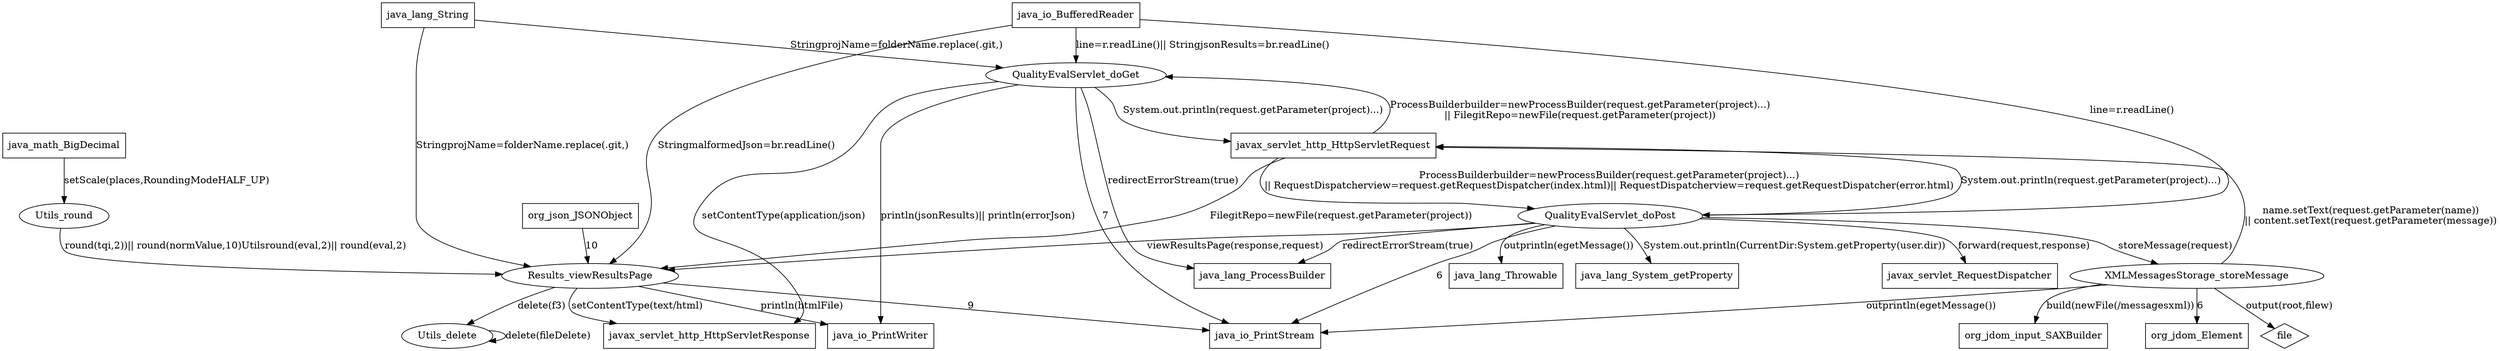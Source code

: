 digraph G{
    Utils_delete -> Utils_delete [label="delete(fileDelete)"];
    javax_servlet_http_HttpServletRequest -> QualityEvalServlet_doGet [label="ProcessBuilderbuilder=newProcessBuilder(request.getParameter(project)...)\n|| FilegitRepo=newFile(request.getParameter(project))"];
    QualityEvalServlet_doGet -> javax_servlet_http_HttpServletRequest [label="System.out.println(request.getParameter(project)...)"];
    XMLMessagesStorage_storeMessage -> org_jdom_input_SAXBuilder [label="build(newFile(/messagesxml))"];
    Results_viewResultsPage -> javax_servlet_http_HttpServletResponse [label="setContentType(text/html)"];
    QualityEvalServlet_doPost -> XMLMessagesStorage_storeMessage [label="storeMessage(request)"];
    QualityEvalServlet_doPost -> java_lang_ProcessBuilder [label="redirectErrorStream(true)"];
    java_math_BigDecimal -> Utils_round [label="setScale(places,RoundingModeHALF_UP)"];
    QualityEvalServlet_doPost -> java_lang_Throwable [label="outprintln(egetMessage())"];
    java_lang_String -> Results_viewResultsPage [label="StringprojName=folderName.replace(.git,)"];
    QualityEvalServlet_doGet -> java_io_PrintStream [label="7"];
    QualityEvalServlet_doGet -> java_io_PrintWriter [label="println(jsonResults)|| println(errorJson)"];
    QualityEvalServlet_doGet -> javax_servlet_http_HttpServletResponse [label="setContentType(application/json)"];
    java_io_BufferedReader -> QualityEvalServlet_doPost [label="line=r.readLine()"];
    javax_servlet_http_HttpServletRequest -> Results_viewResultsPage [label="FilegitRepo=newFile(request.getParameter(project))"];
    java_lang_String -> QualityEvalServlet_doGet [label="StringprojName=folderName.replace(.git,)"];
    Results_viewResultsPage -> Utils_delete [label="delete(f3)"];
    Results_viewResultsPage -> java_io_PrintStream [label="9"];
    Results_viewResultsPage -> java_io_PrintWriter [label="println(htmlFile)"];
    XMLMessagesStorage_storeMessage -> org_jdom_Element [label="6"];
    java_io_BufferedReader -> QualityEvalServlet_doGet [label="line=r.readLine()|| StringjsonResults=br.readLine()"];
    QualityEvalServlet_doPost -> Results_viewResultsPage [label="viewResultsPage(response,request)"];
    XMLMessagesStorage_storeMessage -> file [label="output(root,filew)"];
    QualityEvalServlet_doPost -> javax_servlet_http_HttpServletRequest [label="System.out.println(request.getParameter(project)...)"];
    QualityEvalServlet_doPost -> java_lang_System_getProperty [label="System.out.println(CurrentDir:System.getProperty(user.dir))"];
    javax_servlet_http_HttpServletRequest -> QualityEvalServlet_doPost [label="ProcessBuilderbuilder=newProcessBuilder(request.getParameter(project)...)\n|| RequestDispatcherview=request.getRequestDispatcher(index.html)|| RequestDispatcherview=request.getRequestDispatcher(error.html)"];
    Utils_round -> Results_viewResultsPage [label="round(tqi,2))|| round(normValue,10)Utilsround(eval,2)|| round(eval,2)"];
    XMLMessagesStorage_storeMessage -> java_io_PrintStream [label="outprintln(egetMessage())"];
    java_io_BufferedReader -> Results_viewResultsPage [label="StringmalformedJson=br.readLine()"];
    org_json_JSONObject -> Results_viewResultsPage [label="10"];
    XMLMessagesStorage_storeMessage -> javax_servlet_http_HttpServletRequest [label="name.setText(request.getParameter(name))\n|| content.setText(request.getParameter(message))"];
    QualityEvalServlet_doGet -> java_lang_ProcessBuilder [label="redirectErrorStream(true)"];
    QualityEvalServlet_doPost -> javax_servlet_RequestDispatcher [label="forward(request,response)"];
    QualityEvalServlet_doPost -> java_io_PrintStream [label="6"];


    java_io_PrintWriter [shape=box];
    java_math_BigDecimal [shape=box];
    java_io_PrintStream [shape=box];
    Utils_delete [shape=ellipse];
    org_json_JSONObject [shape=box];
    javax_servlet_RequestDispatcher [shape=box];
    Utils_round [shape=ellipse];
    org_jdom_Element [shape=box];
    javax_servlet_http_HttpServletRequest [shape=box];
    java_lang_System_getProperty [shape=box];
    QualityEvalServlet_doGet [shape=ellipse];
    java_io_BufferedReader [shape=box];
    org_jdom_input_SAXBuilder [shape=box];
    file [shape=diamond];
    java_lang_ProcessBuilder [shape=box];
    XMLMessagesStorage_storeMessage [shape=ellipse];
    java_lang_String [shape=box];
    java_lang_Throwable [shape=box];
    Results_viewResultsPage [shape=ellipse];
    QualityEvalServlet_doPost [shape=ellipse];
    javax_servlet_http_HttpServletResponse [shape=box];
}
